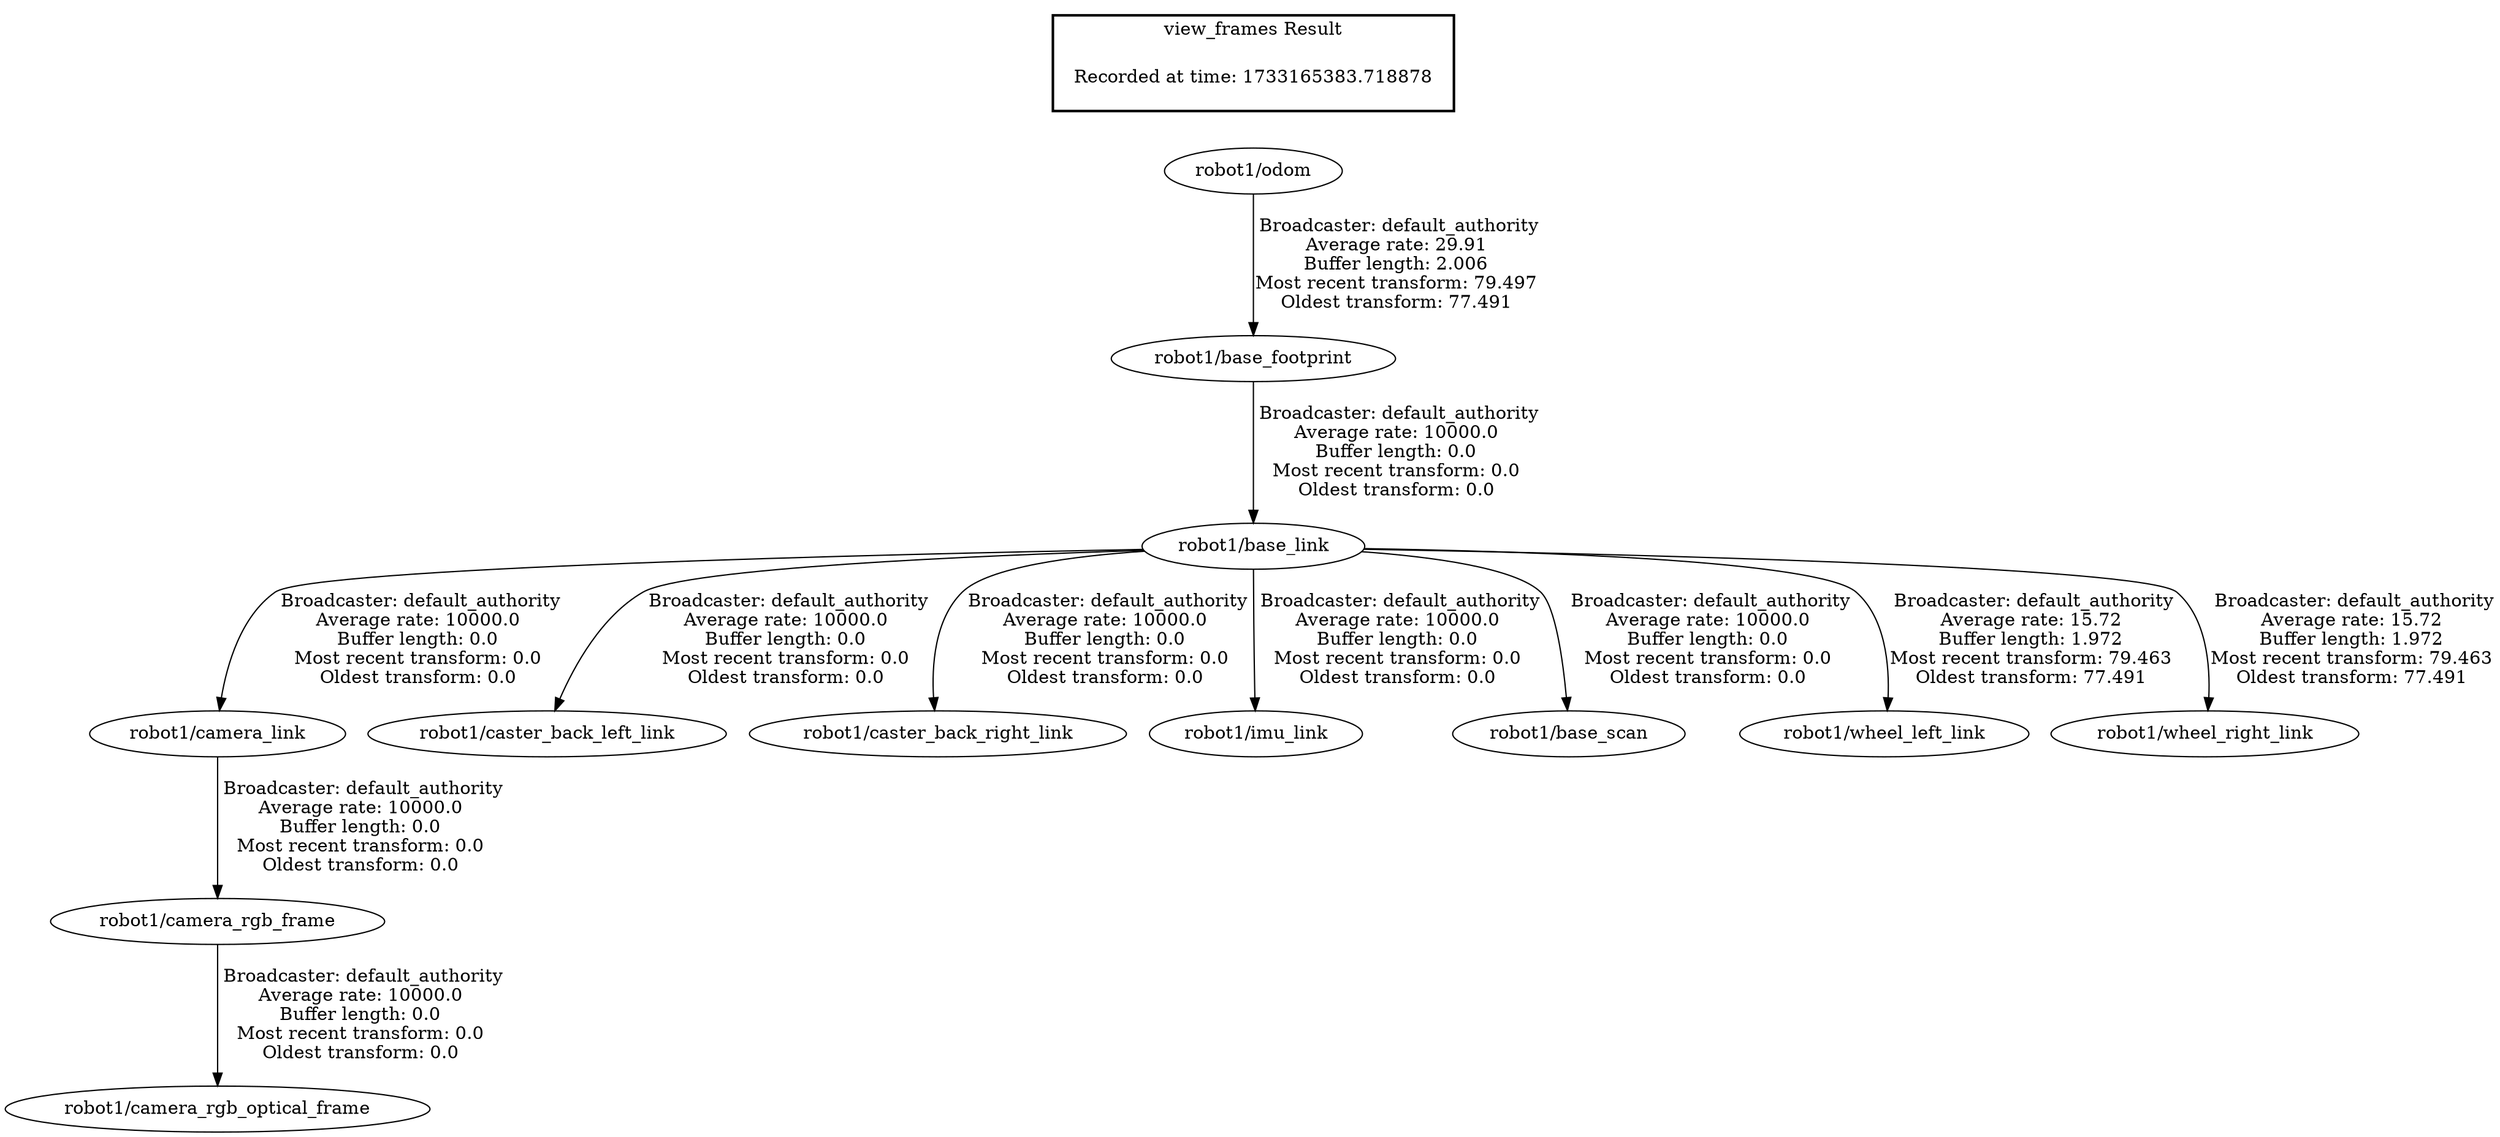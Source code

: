 digraph G {
"robot1/base_footprint" -> "robot1/base_link"[label=" Broadcaster: default_authority\nAverage rate: 10000.0\nBuffer length: 0.0\nMost recent transform: 0.0\nOldest transform: 0.0\n"];
"robot1/odom" -> "robot1/base_footprint"[label=" Broadcaster: default_authority\nAverage rate: 29.91\nBuffer length: 2.006\nMost recent transform: 79.497\nOldest transform: 77.491\n"];
"robot1/base_link" -> "robot1/camera_link"[label=" Broadcaster: default_authority\nAverage rate: 10000.0\nBuffer length: 0.0\nMost recent transform: 0.0\nOldest transform: 0.0\n"];
"robot1/camera_link" -> "robot1/camera_rgb_frame"[label=" Broadcaster: default_authority\nAverage rate: 10000.0\nBuffer length: 0.0\nMost recent transform: 0.0\nOldest transform: 0.0\n"];
"robot1/camera_rgb_frame" -> "robot1/camera_rgb_optical_frame"[label=" Broadcaster: default_authority\nAverage rate: 10000.0\nBuffer length: 0.0\nMost recent transform: 0.0\nOldest transform: 0.0\n"];
"robot1/base_link" -> "robot1/caster_back_left_link"[label=" Broadcaster: default_authority\nAverage rate: 10000.0\nBuffer length: 0.0\nMost recent transform: 0.0\nOldest transform: 0.0\n"];
"robot1/base_link" -> "robot1/caster_back_right_link"[label=" Broadcaster: default_authority\nAverage rate: 10000.0\nBuffer length: 0.0\nMost recent transform: 0.0\nOldest transform: 0.0\n"];
"robot1/base_link" -> "robot1/imu_link"[label=" Broadcaster: default_authority\nAverage rate: 10000.0\nBuffer length: 0.0\nMost recent transform: 0.0\nOldest transform: 0.0\n"];
"robot1/base_link" -> "robot1/base_scan"[label=" Broadcaster: default_authority\nAverage rate: 10000.0\nBuffer length: 0.0\nMost recent transform: 0.0\nOldest transform: 0.0\n"];
"robot1/base_link" -> "robot1/wheel_left_link"[label=" Broadcaster: default_authority\nAverage rate: 15.72\nBuffer length: 1.972\nMost recent transform: 79.463\nOldest transform: 77.491\n"];
"robot1/base_link" -> "robot1/wheel_right_link"[label=" Broadcaster: default_authority\nAverage rate: 15.72\nBuffer length: 1.972\nMost recent transform: 79.463\nOldest transform: 77.491\n"];
edge [style=invis];
 subgraph cluster_legend { style=bold; color=black; label ="view_frames Result";
"Recorded at time: 1733165383.718878"[ shape=plaintext ] ;
}->"robot1/odom";
}